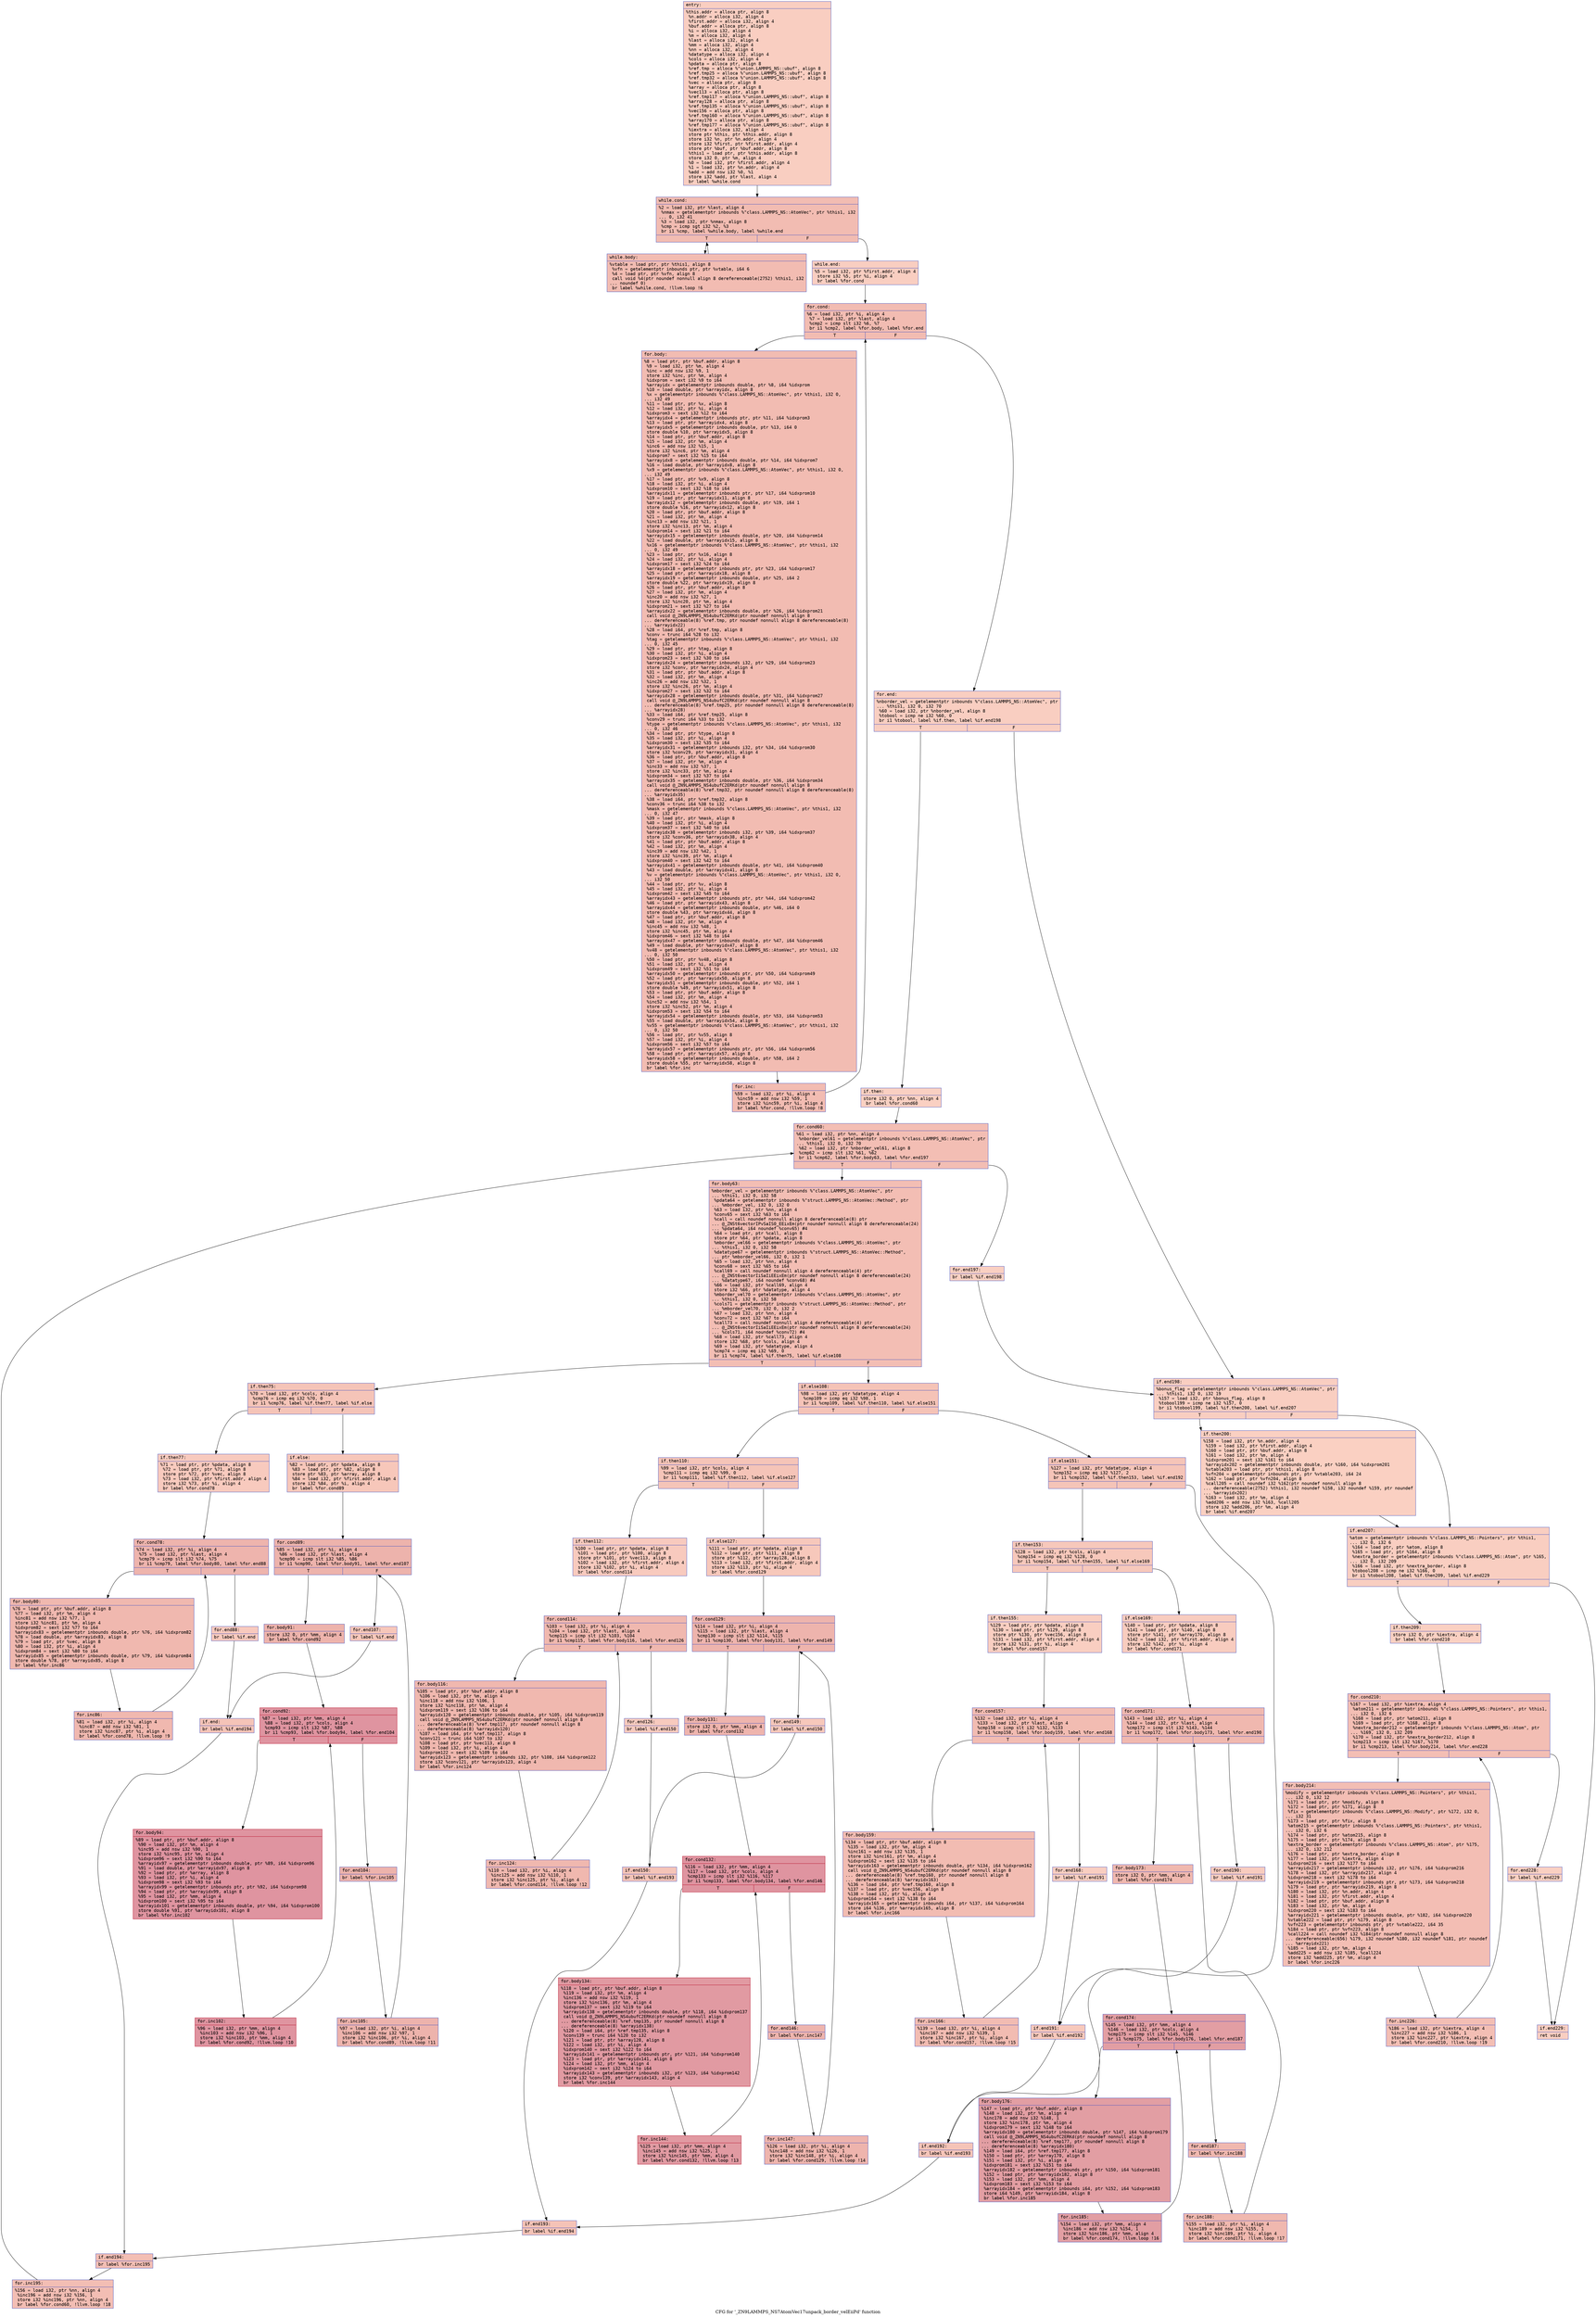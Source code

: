 digraph "CFG for '_ZN9LAMMPS_NS7AtomVec17unpack_border_velEiiPd' function" {
	label="CFG for '_ZN9LAMMPS_NS7AtomVec17unpack_border_velEiiPd' function";

	Node0x56285aa3e570 [shape=record,color="#3d50c3ff", style=filled, fillcolor="#f2907270" fontname="Courier",label="{entry:\l|  %this.addr = alloca ptr, align 8\l  %n.addr = alloca i32, align 4\l  %first.addr = alloca i32, align 4\l  %buf.addr = alloca ptr, align 8\l  %i = alloca i32, align 4\l  %m = alloca i32, align 4\l  %last = alloca i32, align 4\l  %mm = alloca i32, align 4\l  %nn = alloca i32, align 4\l  %datatype = alloca i32, align 4\l  %cols = alloca i32, align 4\l  %pdata = alloca ptr, align 8\l  %ref.tmp = alloca %\"union.LAMMPS_NS::ubuf\", align 8\l  %ref.tmp25 = alloca %\"union.LAMMPS_NS::ubuf\", align 8\l  %ref.tmp32 = alloca %\"union.LAMMPS_NS::ubuf\", align 8\l  %vec = alloca ptr, align 8\l  %array = alloca ptr, align 8\l  %vec113 = alloca ptr, align 8\l  %ref.tmp117 = alloca %\"union.LAMMPS_NS::ubuf\", align 8\l  %array128 = alloca ptr, align 8\l  %ref.tmp135 = alloca %\"union.LAMMPS_NS::ubuf\", align 8\l  %vec156 = alloca ptr, align 8\l  %ref.tmp160 = alloca %\"union.LAMMPS_NS::ubuf\", align 8\l  %array170 = alloca ptr, align 8\l  %ref.tmp177 = alloca %\"union.LAMMPS_NS::ubuf\", align 8\l  %iextra = alloca i32, align 4\l  store ptr %this, ptr %this.addr, align 8\l  store i32 %n, ptr %n.addr, align 4\l  store i32 %first, ptr %first.addr, align 4\l  store ptr %buf, ptr %buf.addr, align 8\l  %this1 = load ptr, ptr %this.addr, align 8\l  store i32 0, ptr %m, align 4\l  %0 = load i32, ptr %first.addr, align 4\l  %1 = load i32, ptr %n.addr, align 4\l  %add = add nsw i32 %0, %1\l  store i32 %add, ptr %last, align 4\l  br label %while.cond\l}"];
	Node0x56285aa3e570 -> Node0x56285aa49830[tooltip="entry -> while.cond\nProbability 100.00%" ];
	Node0x56285aa49830 [shape=record,color="#3d50c3ff", style=filled, fillcolor="#e1675170" fontname="Courier",label="{while.cond:\l|  %2 = load i32, ptr %last, align 4\l  %nmax = getelementptr inbounds %\"class.LAMMPS_NS::AtomVec\", ptr %this1, i32\l... 0, i32 41\l  %3 = load i32, ptr %nmax, align 8\l  %cmp = icmp sgt i32 %2, %3\l  br i1 %cmp, label %while.body, label %while.end\l|{<s0>T|<s1>F}}"];
	Node0x56285aa49830:s0 -> Node0x56285aa49bb0[tooltip="while.cond -> while.body\nProbability 96.88%" ];
	Node0x56285aa49830:s1 -> Node0x56285aa49c30[tooltip="while.cond -> while.end\nProbability 3.12%" ];
	Node0x56285aa49bb0 [shape=record,color="#3d50c3ff", style=filled, fillcolor="#e1675170" fontname="Courier",label="{while.body:\l|  %vtable = load ptr, ptr %this1, align 8\l  %vfn = getelementptr inbounds ptr, ptr %vtable, i64 6\l  %4 = load ptr, ptr %vfn, align 8\l  call void %4(ptr noundef nonnull align 8 dereferenceable(2752) %this1, i32\l... noundef 0)\l  br label %while.cond, !llvm.loop !6\l}"];
	Node0x56285aa49bb0 -> Node0x56285aa49830[tooltip="while.body -> while.cond\nProbability 100.00%" ];
	Node0x56285aa49c30 [shape=record,color="#3d50c3ff", style=filled, fillcolor="#f2907270" fontname="Courier",label="{while.end:\l|  %5 = load i32, ptr %first.addr, align 4\l  store i32 %5, ptr %i, align 4\l  br label %for.cond\l}"];
	Node0x56285aa49c30 -> Node0x56285aa4a2f0[tooltip="while.end -> for.cond\nProbability 100.00%" ];
	Node0x56285aa4a2f0 [shape=record,color="#3d50c3ff", style=filled, fillcolor="#e1675170" fontname="Courier",label="{for.cond:\l|  %6 = load i32, ptr %i, align 4\l  %7 = load i32, ptr %last, align 4\l  %cmp2 = icmp slt i32 %6, %7\l  br i1 %cmp2, label %for.body, label %for.end\l|{<s0>T|<s1>F}}"];
	Node0x56285aa4a2f0:s0 -> Node0x56285aa4a570[tooltip="for.cond -> for.body\nProbability 96.88%" ];
	Node0x56285aa4a2f0:s1 -> Node0x56285aa4a5f0[tooltip="for.cond -> for.end\nProbability 3.12%" ];
	Node0x56285aa4a570 [shape=record,color="#3d50c3ff", style=filled, fillcolor="#e1675170" fontname="Courier",label="{for.body:\l|  %8 = load ptr, ptr %buf.addr, align 8\l  %9 = load i32, ptr %m, align 4\l  %inc = add nsw i32 %9, 1\l  store i32 %inc, ptr %m, align 4\l  %idxprom = sext i32 %9 to i64\l  %arrayidx = getelementptr inbounds double, ptr %8, i64 %idxprom\l  %10 = load double, ptr %arrayidx, align 8\l  %x = getelementptr inbounds %\"class.LAMMPS_NS::AtomVec\", ptr %this1, i32 0,\l... i32 49\l  %11 = load ptr, ptr %x, align 8\l  %12 = load i32, ptr %i, align 4\l  %idxprom3 = sext i32 %12 to i64\l  %arrayidx4 = getelementptr inbounds ptr, ptr %11, i64 %idxprom3\l  %13 = load ptr, ptr %arrayidx4, align 8\l  %arrayidx5 = getelementptr inbounds double, ptr %13, i64 0\l  store double %10, ptr %arrayidx5, align 8\l  %14 = load ptr, ptr %buf.addr, align 8\l  %15 = load i32, ptr %m, align 4\l  %inc6 = add nsw i32 %15, 1\l  store i32 %inc6, ptr %m, align 4\l  %idxprom7 = sext i32 %15 to i64\l  %arrayidx8 = getelementptr inbounds double, ptr %14, i64 %idxprom7\l  %16 = load double, ptr %arrayidx8, align 8\l  %x9 = getelementptr inbounds %\"class.LAMMPS_NS::AtomVec\", ptr %this1, i32 0,\l... i32 49\l  %17 = load ptr, ptr %x9, align 8\l  %18 = load i32, ptr %i, align 4\l  %idxprom10 = sext i32 %18 to i64\l  %arrayidx11 = getelementptr inbounds ptr, ptr %17, i64 %idxprom10\l  %19 = load ptr, ptr %arrayidx11, align 8\l  %arrayidx12 = getelementptr inbounds double, ptr %19, i64 1\l  store double %16, ptr %arrayidx12, align 8\l  %20 = load ptr, ptr %buf.addr, align 8\l  %21 = load i32, ptr %m, align 4\l  %inc13 = add nsw i32 %21, 1\l  store i32 %inc13, ptr %m, align 4\l  %idxprom14 = sext i32 %21 to i64\l  %arrayidx15 = getelementptr inbounds double, ptr %20, i64 %idxprom14\l  %22 = load double, ptr %arrayidx15, align 8\l  %x16 = getelementptr inbounds %\"class.LAMMPS_NS::AtomVec\", ptr %this1, i32\l... 0, i32 49\l  %23 = load ptr, ptr %x16, align 8\l  %24 = load i32, ptr %i, align 4\l  %idxprom17 = sext i32 %24 to i64\l  %arrayidx18 = getelementptr inbounds ptr, ptr %23, i64 %idxprom17\l  %25 = load ptr, ptr %arrayidx18, align 8\l  %arrayidx19 = getelementptr inbounds double, ptr %25, i64 2\l  store double %22, ptr %arrayidx19, align 8\l  %26 = load ptr, ptr %buf.addr, align 8\l  %27 = load i32, ptr %m, align 4\l  %inc20 = add nsw i32 %27, 1\l  store i32 %inc20, ptr %m, align 4\l  %idxprom21 = sext i32 %27 to i64\l  %arrayidx22 = getelementptr inbounds double, ptr %26, i64 %idxprom21\l  call void @_ZN9LAMMPS_NS4ubufC2ERKd(ptr noundef nonnull align 8\l... dereferenceable(8) %ref.tmp, ptr noundef nonnull align 8 dereferenceable(8)\l... %arrayidx22)\l  %28 = load i64, ptr %ref.tmp, align 8\l  %conv = trunc i64 %28 to i32\l  %tag = getelementptr inbounds %\"class.LAMMPS_NS::AtomVec\", ptr %this1, i32\l... 0, i32 45\l  %29 = load ptr, ptr %tag, align 8\l  %30 = load i32, ptr %i, align 4\l  %idxprom23 = sext i32 %30 to i64\l  %arrayidx24 = getelementptr inbounds i32, ptr %29, i64 %idxprom23\l  store i32 %conv, ptr %arrayidx24, align 4\l  %31 = load ptr, ptr %buf.addr, align 8\l  %32 = load i32, ptr %m, align 4\l  %inc26 = add nsw i32 %32, 1\l  store i32 %inc26, ptr %m, align 4\l  %idxprom27 = sext i32 %32 to i64\l  %arrayidx28 = getelementptr inbounds double, ptr %31, i64 %idxprom27\l  call void @_ZN9LAMMPS_NS4ubufC2ERKd(ptr noundef nonnull align 8\l... dereferenceable(8) %ref.tmp25, ptr noundef nonnull align 8 dereferenceable(8)\l... %arrayidx28)\l  %33 = load i64, ptr %ref.tmp25, align 8\l  %conv29 = trunc i64 %33 to i32\l  %type = getelementptr inbounds %\"class.LAMMPS_NS::AtomVec\", ptr %this1, i32\l... 0, i32 46\l  %34 = load ptr, ptr %type, align 8\l  %35 = load i32, ptr %i, align 4\l  %idxprom30 = sext i32 %35 to i64\l  %arrayidx31 = getelementptr inbounds i32, ptr %34, i64 %idxprom30\l  store i32 %conv29, ptr %arrayidx31, align 4\l  %36 = load ptr, ptr %buf.addr, align 8\l  %37 = load i32, ptr %m, align 4\l  %inc33 = add nsw i32 %37, 1\l  store i32 %inc33, ptr %m, align 4\l  %idxprom34 = sext i32 %37 to i64\l  %arrayidx35 = getelementptr inbounds double, ptr %36, i64 %idxprom34\l  call void @_ZN9LAMMPS_NS4ubufC2ERKd(ptr noundef nonnull align 8\l... dereferenceable(8) %ref.tmp32, ptr noundef nonnull align 8 dereferenceable(8)\l... %arrayidx35)\l  %38 = load i64, ptr %ref.tmp32, align 8\l  %conv36 = trunc i64 %38 to i32\l  %mask = getelementptr inbounds %\"class.LAMMPS_NS::AtomVec\", ptr %this1, i32\l... 0, i32 47\l  %39 = load ptr, ptr %mask, align 8\l  %40 = load i32, ptr %i, align 4\l  %idxprom37 = sext i32 %40 to i64\l  %arrayidx38 = getelementptr inbounds i32, ptr %39, i64 %idxprom37\l  store i32 %conv36, ptr %arrayidx38, align 4\l  %41 = load ptr, ptr %buf.addr, align 8\l  %42 = load i32, ptr %m, align 4\l  %inc39 = add nsw i32 %42, 1\l  store i32 %inc39, ptr %m, align 4\l  %idxprom40 = sext i32 %42 to i64\l  %arrayidx41 = getelementptr inbounds double, ptr %41, i64 %idxprom40\l  %43 = load double, ptr %arrayidx41, align 8\l  %v = getelementptr inbounds %\"class.LAMMPS_NS::AtomVec\", ptr %this1, i32 0,\l... i32 50\l  %44 = load ptr, ptr %v, align 8\l  %45 = load i32, ptr %i, align 4\l  %idxprom42 = sext i32 %45 to i64\l  %arrayidx43 = getelementptr inbounds ptr, ptr %44, i64 %idxprom42\l  %46 = load ptr, ptr %arrayidx43, align 8\l  %arrayidx44 = getelementptr inbounds double, ptr %46, i64 0\l  store double %43, ptr %arrayidx44, align 8\l  %47 = load ptr, ptr %buf.addr, align 8\l  %48 = load i32, ptr %m, align 4\l  %inc45 = add nsw i32 %48, 1\l  store i32 %inc45, ptr %m, align 4\l  %idxprom46 = sext i32 %48 to i64\l  %arrayidx47 = getelementptr inbounds double, ptr %47, i64 %idxprom46\l  %49 = load double, ptr %arrayidx47, align 8\l  %v48 = getelementptr inbounds %\"class.LAMMPS_NS::AtomVec\", ptr %this1, i32\l... 0, i32 50\l  %50 = load ptr, ptr %v48, align 8\l  %51 = load i32, ptr %i, align 4\l  %idxprom49 = sext i32 %51 to i64\l  %arrayidx50 = getelementptr inbounds ptr, ptr %50, i64 %idxprom49\l  %52 = load ptr, ptr %arrayidx50, align 8\l  %arrayidx51 = getelementptr inbounds double, ptr %52, i64 1\l  store double %49, ptr %arrayidx51, align 8\l  %53 = load ptr, ptr %buf.addr, align 8\l  %54 = load i32, ptr %m, align 4\l  %inc52 = add nsw i32 %54, 1\l  store i32 %inc52, ptr %m, align 4\l  %idxprom53 = sext i32 %54 to i64\l  %arrayidx54 = getelementptr inbounds double, ptr %53, i64 %idxprom53\l  %55 = load double, ptr %arrayidx54, align 8\l  %v55 = getelementptr inbounds %\"class.LAMMPS_NS::AtomVec\", ptr %this1, i32\l... 0, i32 50\l  %56 = load ptr, ptr %v55, align 8\l  %57 = load i32, ptr %i, align 4\l  %idxprom56 = sext i32 %57 to i64\l  %arrayidx57 = getelementptr inbounds ptr, ptr %56, i64 %idxprom56\l  %58 = load ptr, ptr %arrayidx57, align 8\l  %arrayidx58 = getelementptr inbounds double, ptr %58, i64 2\l  store double %55, ptr %arrayidx58, align 8\l  br label %for.inc\l}"];
	Node0x56285aa4a570 -> Node0x56285aa50d80[tooltip="for.body -> for.inc\nProbability 100.00%" ];
	Node0x56285aa50d80 [shape=record,color="#3d50c3ff", style=filled, fillcolor="#e1675170" fontname="Courier",label="{for.inc:\l|  %59 = load i32, ptr %i, align 4\l  %inc59 = add nsw i32 %59, 1\l  store i32 %inc59, ptr %i, align 4\l  br label %for.cond, !llvm.loop !8\l}"];
	Node0x56285aa50d80 -> Node0x56285aa4a2f0[tooltip="for.inc -> for.cond\nProbability 100.00%" ];
	Node0x56285aa4a5f0 [shape=record,color="#3d50c3ff", style=filled, fillcolor="#f2907270" fontname="Courier",label="{for.end:\l|  %nborder_vel = getelementptr inbounds %\"class.LAMMPS_NS::AtomVec\", ptr\l... %this1, i32 0, i32 70\l  %60 = load i32, ptr %nborder_vel, align 8\l  %tobool = icmp ne i32 %60, 0\l  br i1 %tobool, label %if.then, label %if.end198\l|{<s0>T|<s1>F}}"];
	Node0x56285aa4a5f0:s0 -> Node0x56285aa51410[tooltip="for.end -> if.then\nProbability 62.50%" ];
	Node0x56285aa4a5f0:s1 -> Node0x56285aa51480[tooltip="for.end -> if.end198\nProbability 37.50%" ];
	Node0x56285aa51410 [shape=record,color="#3d50c3ff", style=filled, fillcolor="#f3947570" fontname="Courier",label="{if.then:\l|  store i32 0, ptr %nn, align 4\l  br label %for.cond60\l}"];
	Node0x56285aa51410 -> Node0x56285aa51650[tooltip="if.then -> for.cond60\nProbability 100.00%" ];
	Node0x56285aa51650 [shape=record,color="#3d50c3ff", style=filled, fillcolor="#e36c5570" fontname="Courier",label="{for.cond60:\l|  %61 = load i32, ptr %nn, align 4\l  %nborder_vel61 = getelementptr inbounds %\"class.LAMMPS_NS::AtomVec\", ptr\l... %this1, i32 0, i32 70\l  %62 = load i32, ptr %nborder_vel61, align 8\l  %cmp62 = icmp slt i32 %61, %62\l  br i1 %cmp62, label %for.body63, label %for.end197\l|{<s0>T|<s1>F}}"];
	Node0x56285aa51650:s0 -> Node0x56285aa519e0[tooltip="for.cond60 -> for.body63\nProbability 96.88%" ];
	Node0x56285aa51650:s1 -> Node0x56285aa51a60[tooltip="for.cond60 -> for.end197\nProbability 3.12%" ];
	Node0x56285aa519e0 [shape=record,color="#3d50c3ff", style=filled, fillcolor="#e36c5570" fontname="Courier",label="{for.body63:\l|  %mborder_vel = getelementptr inbounds %\"class.LAMMPS_NS::AtomVec\", ptr\l... %this1, i32 0, i32 58\l  %pdata64 = getelementptr inbounds %\"struct.LAMMPS_NS::AtomVec::Method\", ptr\l... %mborder_vel, i32 0, i32 0\l  %63 = load i32, ptr %nn, align 4\l  %conv65 = sext i32 %63 to i64\l  %call = call noundef nonnull align 8 dereferenceable(8) ptr\l... @_ZNSt6vectorIPvSaIS0_EEixEm(ptr noundef nonnull align 8 dereferenceable(24)\l... %pdata64, i64 noundef %conv65) #4\l  %64 = load ptr, ptr %call, align 8\l  store ptr %64, ptr %pdata, align 8\l  %mborder_vel66 = getelementptr inbounds %\"class.LAMMPS_NS::AtomVec\", ptr\l... %this1, i32 0, i32 58\l  %datatype67 = getelementptr inbounds %\"struct.LAMMPS_NS::AtomVec::Method\",\l... ptr %mborder_vel66, i32 0, i32 1\l  %65 = load i32, ptr %nn, align 4\l  %conv68 = sext i32 %65 to i64\l  %call69 = call noundef nonnull align 4 dereferenceable(4) ptr\l... @_ZNSt6vectorIiSaIiEEixEm(ptr noundef nonnull align 8 dereferenceable(24)\l... %datatype67, i64 noundef %conv68) #4\l  %66 = load i32, ptr %call69, align 4\l  store i32 %66, ptr %datatype, align 4\l  %mborder_vel70 = getelementptr inbounds %\"class.LAMMPS_NS::AtomVec\", ptr\l... %this1, i32 0, i32 58\l  %cols71 = getelementptr inbounds %\"struct.LAMMPS_NS::AtomVec::Method\", ptr\l... %mborder_vel70, i32 0, i32 2\l  %67 = load i32, ptr %nn, align 4\l  %conv72 = sext i32 %67 to i64\l  %call73 = call noundef nonnull align 4 dereferenceable(4) ptr\l... @_ZNSt6vectorIiSaIiEEixEm(ptr noundef nonnull align 8 dereferenceable(24)\l... %cols71, i64 noundef %conv72) #4\l  %68 = load i32, ptr %call73, align 4\l  store i32 %68, ptr %cols, align 4\l  %69 = load i32, ptr %datatype, align 4\l  %cmp74 = icmp eq i32 %69, 0\l  br i1 %cmp74, label %if.then75, label %if.else108\l|{<s0>T|<s1>F}}"];
	Node0x56285aa519e0:s0 -> Node0x56285aa52d20[tooltip="for.body63 -> if.then75\nProbability 37.50%" ];
	Node0x56285aa519e0:s1 -> Node0x56285aa52d70[tooltip="for.body63 -> if.else108\nProbability 62.50%" ];
	Node0x56285aa52d20 [shape=record,color="#3d50c3ff", style=filled, fillcolor="#e97a5f70" fontname="Courier",label="{if.then75:\l|  %70 = load i32, ptr %cols, align 4\l  %cmp76 = icmp eq i32 %70, 0\l  br i1 %cmp76, label %if.then77, label %if.else\l|{<s0>T|<s1>F}}"];
	Node0x56285aa52d20:s0 -> Node0x56285aa52fa0[tooltip="if.then75 -> if.then77\nProbability 37.50%" ];
	Node0x56285aa52d20:s1 -> Node0x56285aa53020[tooltip="if.then75 -> if.else\nProbability 62.50%" ];
	Node0x56285aa52fa0 [shape=record,color="#3d50c3ff", style=filled, fillcolor="#ef886b70" fontname="Courier",label="{if.then77:\l|  %71 = load ptr, ptr %pdata, align 8\l  %72 = load ptr, ptr %71, align 8\l  store ptr %72, ptr %vec, align 8\l  %73 = load i32, ptr %first.addr, align 4\l  store i32 %73, ptr %i, align 4\l  br label %for.cond78\l}"];
	Node0x56285aa52fa0 -> Node0x56285aa53400[tooltip="if.then77 -> for.cond78\nProbability 100.00%" ];
	Node0x56285aa53400 [shape=record,color="#3d50c3ff", style=filled, fillcolor="#d8564670" fontname="Courier",label="{for.cond78:\l|  %74 = load i32, ptr %i, align 4\l  %75 = load i32, ptr %last, align 4\l  %cmp79 = icmp slt i32 %74, %75\l  br i1 %cmp79, label %for.body80, label %for.end88\l|{<s0>T|<s1>F}}"];
	Node0x56285aa53400:s0 -> Node0x56285aa536a0[tooltip="for.cond78 -> for.body80\nProbability 96.88%" ];
	Node0x56285aa53400:s1 -> Node0x56285aa53720[tooltip="for.cond78 -> for.end88\nProbability 3.12%" ];
	Node0x56285aa536a0 [shape=record,color="#3d50c3ff", style=filled, fillcolor="#dc5d4a70" fontname="Courier",label="{for.body80:\l|  %76 = load ptr, ptr %buf.addr, align 8\l  %77 = load i32, ptr %m, align 4\l  %inc81 = add nsw i32 %77, 1\l  store i32 %inc81, ptr %m, align 4\l  %idxprom82 = sext i32 %77 to i64\l  %arrayidx83 = getelementptr inbounds double, ptr %76, i64 %idxprom82\l  %78 = load double, ptr %arrayidx83, align 8\l  %79 = load ptr, ptr %vec, align 8\l  %80 = load i32, ptr %i, align 4\l  %idxprom84 = sext i32 %80 to i64\l  %arrayidx85 = getelementptr inbounds double, ptr %79, i64 %idxprom84\l  store double %78, ptr %arrayidx85, align 8\l  br label %for.inc86\l}"];
	Node0x56285aa536a0 -> Node0x56285aa53fa0[tooltip="for.body80 -> for.inc86\nProbability 100.00%" ];
	Node0x56285aa53fa0 [shape=record,color="#3d50c3ff", style=filled, fillcolor="#dc5d4a70" fontname="Courier",label="{for.inc86:\l|  %81 = load i32, ptr %i, align 4\l  %inc87 = add nsw i32 %81, 1\l  store i32 %inc87, ptr %i, align 4\l  br label %for.cond78, !llvm.loop !9\l}"];
	Node0x56285aa53fa0 -> Node0x56285aa53400[tooltip="for.inc86 -> for.cond78\nProbability 100.00%" ];
	Node0x56285aa53720 [shape=record,color="#3d50c3ff", style=filled, fillcolor="#ef886b70" fontname="Courier",label="{for.end88:\l|  br label %if.end\l}"];
	Node0x56285aa53720 -> Node0x56285aa54420[tooltip="for.end88 -> if.end\nProbability 100.00%" ];
	Node0x56285aa53020 [shape=record,color="#3d50c3ff", style=filled, fillcolor="#ec7f6370" fontname="Courier",label="{if.else:\l|  %82 = load ptr, ptr %pdata, align 8\l  %83 = load ptr, ptr %82, align 8\l  store ptr %83, ptr %array, align 8\l  %84 = load i32, ptr %first.addr, align 4\l  store i32 %84, ptr %i, align 4\l  br label %for.cond89\l}"];
	Node0x56285aa53020 -> Node0x56285aa547c0[tooltip="if.else -> for.cond89\nProbability 100.00%" ];
	Node0x56285aa547c0 [shape=record,color="#3d50c3ff", style=filled, fillcolor="#d6524470" fontname="Courier",label="{for.cond89:\l|  %85 = load i32, ptr %i, align 4\l  %86 = load i32, ptr %last, align 4\l  %cmp90 = icmp slt i32 %85, %86\l  br i1 %cmp90, label %for.body91, label %for.end107\l|{<s0>T|<s1>F}}"];
	Node0x56285aa547c0:s0 -> Node0x56285aa54a60[tooltip="for.cond89 -> for.body91\nProbability 96.88%" ];
	Node0x56285aa547c0:s1 -> Node0x56285aa54ae0[tooltip="for.cond89 -> for.end107\nProbability 3.12%" ];
	Node0x56285aa54a60 [shape=record,color="#3d50c3ff", style=filled, fillcolor="#d6524470" fontname="Courier",label="{for.body91:\l|  store i32 0, ptr %mm, align 4\l  br label %for.cond92\l}"];
	Node0x56285aa54a60 -> Node0x56285aa54cb0[tooltip="for.body91 -> for.cond92\nProbability 100.00%" ];
	Node0x56285aa54cb0 [shape=record,color="#b70d28ff", style=filled, fillcolor="#b70d2870" fontname="Courier",label="{for.cond92:\l|  %87 = load i32, ptr %mm, align 4\l  %88 = load i32, ptr %cols, align 4\l  %cmp93 = icmp slt i32 %87, %88\l  br i1 %cmp93, label %for.body94, label %for.end104\l|{<s0>T|<s1>F}}"];
	Node0x56285aa54cb0:s0 -> Node0x56285aa54f50[tooltip="for.cond92 -> for.body94\nProbability 96.88%" ];
	Node0x56285aa54cb0:s1 -> Node0x56285aa54fd0[tooltip="for.cond92 -> for.end104\nProbability 3.12%" ];
	Node0x56285aa54f50 [shape=record,color="#b70d28ff", style=filled, fillcolor="#b70d2870" fontname="Courier",label="{for.body94:\l|  %89 = load ptr, ptr %buf.addr, align 8\l  %90 = load i32, ptr %m, align 4\l  %inc95 = add nsw i32 %90, 1\l  store i32 %inc95, ptr %m, align 4\l  %idxprom96 = sext i32 %90 to i64\l  %arrayidx97 = getelementptr inbounds double, ptr %89, i64 %idxprom96\l  %91 = load double, ptr %arrayidx97, align 8\l  %92 = load ptr, ptr %array, align 8\l  %93 = load i32, ptr %i, align 4\l  %idxprom98 = sext i32 %93 to i64\l  %arrayidx99 = getelementptr inbounds ptr, ptr %92, i64 %idxprom98\l  %94 = load ptr, ptr %arrayidx99, align 8\l  %95 = load i32, ptr %mm, align 4\l  %idxprom100 = sext i32 %95 to i64\l  %arrayidx101 = getelementptr inbounds double, ptr %94, i64 %idxprom100\l  store double %91, ptr %arrayidx101, align 8\l  br label %for.inc102\l}"];
	Node0x56285aa54f50 -> Node0x56285aa4eef0[tooltip="for.body94 -> for.inc102\nProbability 100.00%" ];
	Node0x56285aa4eef0 [shape=record,color="#b70d28ff", style=filled, fillcolor="#b70d2870" fontname="Courier",label="{for.inc102:\l|  %96 = load i32, ptr %mm, align 4\l  %inc103 = add nsw i32 %96, 1\l  store i32 %inc103, ptr %mm, align 4\l  br label %for.cond92, !llvm.loop !10\l}"];
	Node0x56285aa4eef0 -> Node0x56285aa54cb0[tooltip="for.inc102 -> for.cond92\nProbability 100.00%" ];
	Node0x56285aa54fd0 [shape=record,color="#3d50c3ff", style=filled, fillcolor="#d6524470" fontname="Courier",label="{for.end104:\l|  br label %for.inc105\l}"];
	Node0x56285aa54fd0 -> Node0x56285aa4f370[tooltip="for.end104 -> for.inc105\nProbability 100.00%" ];
	Node0x56285aa4f370 [shape=record,color="#3d50c3ff", style=filled, fillcolor="#d6524470" fontname="Courier",label="{for.inc105:\l|  %97 = load i32, ptr %i, align 4\l  %inc106 = add nsw i32 %97, 1\l  store i32 %inc106, ptr %i, align 4\l  br label %for.cond89, !llvm.loop !11\l}"];
	Node0x56285aa4f370 -> Node0x56285aa547c0[tooltip="for.inc105 -> for.cond89\nProbability 100.00%" ];
	Node0x56285aa54ae0 [shape=record,color="#3d50c3ff", style=filled, fillcolor="#ec7f6370" fontname="Courier",label="{for.end107:\l|  br label %if.end\l}"];
	Node0x56285aa54ae0 -> Node0x56285aa54420[tooltip="for.end107 -> if.end\nProbability 100.00%" ];
	Node0x56285aa54420 [shape=record,color="#3d50c3ff", style=filled, fillcolor="#e97a5f70" fontname="Courier",label="{if.end:\l|  br label %if.end194\l}"];
	Node0x56285aa54420 -> Node0x56285aa56c40[tooltip="if.end -> if.end194\nProbability 100.00%" ];
	Node0x56285aa52d70 [shape=record,color="#3d50c3ff", style=filled, fillcolor="#e8765c70" fontname="Courier",label="{if.else108:\l|  %98 = load i32, ptr %datatype, align 4\l  %cmp109 = icmp eq i32 %98, 1\l  br i1 %cmp109, label %if.then110, label %if.else151\l|{<s0>T|<s1>F}}"];
	Node0x56285aa52d70:s0 -> Node0x56285aa56e60[tooltip="if.else108 -> if.then110\nProbability 50.00%" ];
	Node0x56285aa52d70:s1 -> Node0x56285aa56ee0[tooltip="if.else108 -> if.else151\nProbability 50.00%" ];
	Node0x56285aa56e60 [shape=record,color="#3d50c3ff", style=filled, fillcolor="#e97a5f70" fontname="Courier",label="{if.then110:\l|  %99 = load i32, ptr %cols, align 4\l  %cmp111 = icmp eq i32 %99, 0\l  br i1 %cmp111, label %if.then112, label %if.else127\l|{<s0>T|<s1>F}}"];
	Node0x56285aa56e60:s0 -> Node0x56285aa57140[tooltip="if.then110 -> if.then112\nProbability 37.50%" ];
	Node0x56285aa56e60:s1 -> Node0x56285aa571c0[tooltip="if.then110 -> if.else127\nProbability 62.50%" ];
	Node0x56285aa57140 [shape=record,color="#3d50c3ff", style=filled, fillcolor="#ef886b70" fontname="Courier",label="{if.then112:\l|  %100 = load ptr, ptr %pdata, align 8\l  %101 = load ptr, ptr %100, align 8\l  store ptr %101, ptr %vec113, align 8\l  %102 = load i32, ptr %first.addr, align 4\l  store i32 %102, ptr %i, align 4\l  br label %for.cond114\l}"];
	Node0x56285aa57140 -> Node0x56285aa575b0[tooltip="if.then112 -> for.cond114\nProbability 100.00%" ];
	Node0x56285aa575b0 [shape=record,color="#3d50c3ff", style=filled, fillcolor="#dc5d4a70" fontname="Courier",label="{for.cond114:\l|  %103 = load i32, ptr %i, align 4\l  %104 = load i32, ptr %last, align 4\l  %cmp115 = icmp slt i32 %103, %104\l  br i1 %cmp115, label %for.body116, label %for.end126\l|{<s0>T|<s1>F}}"];
	Node0x56285aa575b0:s0 -> Node0x56285aa57850[tooltip="for.cond114 -> for.body116\nProbability 96.88%" ];
	Node0x56285aa575b0:s1 -> Node0x56285aa578d0[tooltip="for.cond114 -> for.end126\nProbability 3.12%" ];
	Node0x56285aa57850 [shape=record,color="#3d50c3ff", style=filled, fillcolor="#dc5d4a70" fontname="Courier",label="{for.body116:\l|  %105 = load ptr, ptr %buf.addr, align 8\l  %106 = load i32, ptr %m, align 4\l  %inc118 = add nsw i32 %106, 1\l  store i32 %inc118, ptr %m, align 4\l  %idxprom119 = sext i32 %106 to i64\l  %arrayidx120 = getelementptr inbounds double, ptr %105, i64 %idxprom119\l  call void @_ZN9LAMMPS_NS4ubufC2ERKd(ptr noundef nonnull align 8\l... dereferenceable(8) %ref.tmp117, ptr noundef nonnull align 8\l... dereferenceable(8) %arrayidx120)\l  %107 = load i64, ptr %ref.tmp117, align 8\l  %conv121 = trunc i64 %107 to i32\l  %108 = load ptr, ptr %vec113, align 8\l  %109 = load i32, ptr %i, align 4\l  %idxprom122 = sext i32 %109 to i64\l  %arrayidx123 = getelementptr inbounds i32, ptr %108, i64 %idxprom122\l  store i32 %conv121, ptr %arrayidx123, align 4\l  br label %for.inc124\l}"];
	Node0x56285aa57850 -> Node0x56285aa58310[tooltip="for.body116 -> for.inc124\nProbability 100.00%" ];
	Node0x56285aa58310 [shape=record,color="#3d50c3ff", style=filled, fillcolor="#dc5d4a70" fontname="Courier",label="{for.inc124:\l|  %110 = load i32, ptr %i, align 4\l  %inc125 = add nsw i32 %110, 1\l  store i32 %inc125, ptr %i, align 4\l  br label %for.cond114, !llvm.loop !12\l}"];
	Node0x56285aa58310 -> Node0x56285aa575b0[tooltip="for.inc124 -> for.cond114\nProbability 100.00%" ];
	Node0x56285aa578d0 [shape=record,color="#3d50c3ff", style=filled, fillcolor="#ef886b70" fontname="Courier",label="{for.end126:\l|  br label %if.end150\l}"];
	Node0x56285aa578d0 -> Node0x56285aa58770[tooltip="for.end126 -> if.end150\nProbability 100.00%" ];
	Node0x56285aa571c0 [shape=record,color="#3d50c3ff", style=filled, fillcolor="#ed836670" fontname="Courier",label="{if.else127:\l|  %111 = load ptr, ptr %pdata, align 8\l  %112 = load ptr, ptr %111, align 8\l  store ptr %112, ptr %array128, align 8\l  %113 = load i32, ptr %first.addr, align 4\l  store i32 %113, ptr %i, align 4\l  br label %for.cond129\l}"];
	Node0x56285aa571c0 -> Node0x56285aa58b20[tooltip="if.else127 -> for.cond129\nProbability 100.00%" ];
	Node0x56285aa58b20 [shape=record,color="#3d50c3ff", style=filled, fillcolor="#d8564670" fontname="Courier",label="{for.cond129:\l|  %114 = load i32, ptr %i, align 4\l  %115 = load i32, ptr %last, align 4\l  %cmp130 = icmp slt i32 %114, %115\l  br i1 %cmp130, label %for.body131, label %for.end149\l|{<s0>T|<s1>F}}"];
	Node0x56285aa58b20:s0 -> Node0x56285aa58dc0[tooltip="for.cond129 -> for.body131\nProbability 96.88%" ];
	Node0x56285aa58b20:s1 -> Node0x56285aa58e40[tooltip="for.cond129 -> for.end149\nProbability 3.12%" ];
	Node0x56285aa58dc0 [shape=record,color="#3d50c3ff", style=filled, fillcolor="#d8564670" fontname="Courier",label="{for.body131:\l|  store i32 0, ptr %mm, align 4\l  br label %for.cond132\l}"];
	Node0x56285aa58dc0 -> Node0x56285aa59010[tooltip="for.body131 -> for.cond132\nProbability 100.00%" ];
	Node0x56285aa59010 [shape=record,color="#b70d28ff", style=filled, fillcolor="#b70d2870" fontname="Courier",label="{for.cond132:\l|  %116 = load i32, ptr %mm, align 4\l  %117 = load i32, ptr %cols, align 4\l  %cmp133 = icmp slt i32 %116, %117\l  br i1 %cmp133, label %for.body134, label %for.end146\l|{<s0>T|<s1>F}}"];
	Node0x56285aa59010:s0 -> Node0x56285aa4f990[tooltip="for.cond132 -> for.body134\nProbability 96.88%" ];
	Node0x56285aa59010:s1 -> Node0x56285aa4fa10[tooltip="for.cond132 -> for.end146\nProbability 3.12%" ];
	Node0x56285aa4f990 [shape=record,color="#b70d28ff", style=filled, fillcolor="#bb1b2c70" fontname="Courier",label="{for.body134:\l|  %118 = load ptr, ptr %buf.addr, align 8\l  %119 = load i32, ptr %m, align 4\l  %inc136 = add nsw i32 %119, 1\l  store i32 %inc136, ptr %m, align 4\l  %idxprom137 = sext i32 %119 to i64\l  %arrayidx138 = getelementptr inbounds double, ptr %118, i64 %idxprom137\l  call void @_ZN9LAMMPS_NS4ubufC2ERKd(ptr noundef nonnull align 8\l... dereferenceable(8) %ref.tmp135, ptr noundef nonnull align 8\l... dereferenceable(8) %arrayidx138)\l  %120 = load i64, ptr %ref.tmp135, align 8\l  %conv139 = trunc i64 %120 to i32\l  %121 = load ptr, ptr %array128, align 8\l  %122 = load i32, ptr %i, align 4\l  %idxprom140 = sext i32 %122 to i64\l  %arrayidx141 = getelementptr inbounds ptr, ptr %121, i64 %idxprom140\l  %123 = load ptr, ptr %arrayidx141, align 8\l  %124 = load i32, ptr %mm, align 4\l  %idxprom142 = sext i32 %124 to i64\l  %arrayidx143 = getelementptr inbounds i32, ptr %123, i64 %idxprom142\l  store i32 %conv139, ptr %arrayidx143, align 4\l  br label %for.inc144\l}"];
	Node0x56285aa4f990 -> Node0x56285aa5ac40[tooltip="for.body134 -> for.inc144\nProbability 100.00%" ];
	Node0x56285aa5ac40 [shape=record,color="#b70d28ff", style=filled, fillcolor="#bb1b2c70" fontname="Courier",label="{for.inc144:\l|  %125 = load i32, ptr %mm, align 4\l  %inc145 = add nsw i32 %125, 1\l  store i32 %inc145, ptr %mm, align 4\l  br label %for.cond132, !llvm.loop !13\l}"];
	Node0x56285aa5ac40 -> Node0x56285aa59010[tooltip="for.inc144 -> for.cond132\nProbability 100.00%" ];
	Node0x56285aa4fa10 [shape=record,color="#3d50c3ff", style=filled, fillcolor="#d8564670" fontname="Courier",label="{for.end146:\l|  br label %for.inc147\l}"];
	Node0x56285aa4fa10 -> Node0x56285aa5b0a0[tooltip="for.end146 -> for.inc147\nProbability 100.00%" ];
	Node0x56285aa5b0a0 [shape=record,color="#3d50c3ff", style=filled, fillcolor="#d8564670" fontname="Courier",label="{for.inc147:\l|  %126 = load i32, ptr %i, align 4\l  %inc148 = add nsw i32 %126, 1\l  store i32 %inc148, ptr %i, align 4\l  br label %for.cond129, !llvm.loop !14\l}"];
	Node0x56285aa5b0a0 -> Node0x56285aa58b20[tooltip="for.inc147 -> for.cond129\nProbability 100.00%" ];
	Node0x56285aa58e40 [shape=record,color="#3d50c3ff", style=filled, fillcolor="#ed836670" fontname="Courier",label="{for.end149:\l|  br label %if.end150\l}"];
	Node0x56285aa58e40 -> Node0x56285aa58770[tooltip="for.end149 -> if.end150\nProbability 100.00%" ];
	Node0x56285aa58770 [shape=record,color="#3d50c3ff", style=filled, fillcolor="#e97a5f70" fontname="Courier",label="{if.end150:\l|  br label %if.end193\l}"];
	Node0x56285aa58770 -> Node0x56285aa5b590[tooltip="if.end150 -> if.end193\nProbability 100.00%" ];
	Node0x56285aa56ee0 [shape=record,color="#3d50c3ff", style=filled, fillcolor="#e97a5f70" fontname="Courier",label="{if.else151:\l|  %127 = load i32, ptr %datatype, align 4\l  %cmp152 = icmp eq i32 %127, 2\l  br i1 %cmp152, label %if.then153, label %if.end192\l|{<s0>T|<s1>F}}"];
	Node0x56285aa56ee0:s0 -> Node0x56285aa5b7b0[tooltip="if.else151 -> if.then153\nProbability 50.00%" ];
	Node0x56285aa56ee0:s1 -> Node0x56285aa5b830[tooltip="if.else151 -> if.end192\nProbability 50.00%" ];
	Node0x56285aa5b7b0 [shape=record,color="#3d50c3ff", style=filled, fillcolor="#ed836670" fontname="Courier",label="{if.then153:\l|  %128 = load i32, ptr %cols, align 4\l  %cmp154 = icmp eq i32 %128, 0\l  br i1 %cmp154, label %if.then155, label %if.else169\l|{<s0>T|<s1>F}}"];
	Node0x56285aa5b7b0:s0 -> Node0x56285aa5ba90[tooltip="if.then153 -> if.then155\nProbability 37.50%" ];
	Node0x56285aa5b7b0:s1 -> Node0x56285aa5bb10[tooltip="if.then153 -> if.else169\nProbability 62.50%" ];
	Node0x56285aa5ba90 [shape=record,color="#3d50c3ff", style=filled, fillcolor="#f2907270" fontname="Courier",label="{if.then155:\l|  %129 = load ptr, ptr %pdata, align 8\l  %130 = load ptr, ptr %129, align 8\l  store ptr %130, ptr %vec156, align 8\l  %131 = load i32, ptr %first.addr, align 4\l  store i32 %131, ptr %i, align 4\l  br label %for.cond157\l}"];
	Node0x56285aa5ba90 -> Node0x56285aa5bf00[tooltip="if.then155 -> for.cond157\nProbability 100.00%" ];
	Node0x56285aa5bf00 [shape=record,color="#3d50c3ff", style=filled, fillcolor="#e1675170" fontname="Courier",label="{for.cond157:\l|  %132 = load i32, ptr %i, align 4\l  %133 = load i32, ptr %last, align 4\l  %cmp158 = icmp slt i32 %132, %133\l  br i1 %cmp158, label %for.body159, label %for.end168\l|{<s0>T|<s1>F}}"];
	Node0x56285aa5bf00:s0 -> Node0x56285aa5c1a0[tooltip="for.cond157 -> for.body159\nProbability 96.88%" ];
	Node0x56285aa5bf00:s1 -> Node0x56285aa5c220[tooltip="for.cond157 -> for.end168\nProbability 3.12%" ];
	Node0x56285aa5c1a0 [shape=record,color="#3d50c3ff", style=filled, fillcolor="#e1675170" fontname="Courier",label="{for.body159:\l|  %134 = load ptr, ptr %buf.addr, align 8\l  %135 = load i32, ptr %m, align 4\l  %inc161 = add nsw i32 %135, 1\l  store i32 %inc161, ptr %m, align 4\l  %idxprom162 = sext i32 %135 to i64\l  %arrayidx163 = getelementptr inbounds double, ptr %134, i64 %idxprom162\l  call void @_ZN9LAMMPS_NS4ubufC2ERKd(ptr noundef nonnull align 8\l... dereferenceable(8) %ref.tmp160, ptr noundef nonnull align 8\l... dereferenceable(8) %arrayidx163)\l  %136 = load i64, ptr %ref.tmp160, align 8\l  %137 = load ptr, ptr %vec156, align 8\l  %138 = load i32, ptr %i, align 4\l  %idxprom164 = sext i32 %138 to i64\l  %arrayidx165 = getelementptr inbounds i64, ptr %137, i64 %idxprom164\l  store i64 %136, ptr %arrayidx165, align 8\l  br label %for.inc166\l}"];
	Node0x56285aa5c1a0 -> Node0x56285aa5cbf0[tooltip="for.body159 -> for.inc166\nProbability 100.00%" ];
	Node0x56285aa5cbf0 [shape=record,color="#3d50c3ff", style=filled, fillcolor="#e1675170" fontname="Courier",label="{for.inc166:\l|  %139 = load i32, ptr %i, align 4\l  %inc167 = add nsw i32 %139, 1\l  store i32 %inc167, ptr %i, align 4\l  br label %for.cond157, !llvm.loop !15\l}"];
	Node0x56285aa5cbf0 -> Node0x56285aa5bf00[tooltip="for.inc166 -> for.cond157\nProbability 100.00%" ];
	Node0x56285aa5c220 [shape=record,color="#3d50c3ff", style=filled, fillcolor="#f2907270" fontname="Courier",label="{for.end168:\l|  br label %if.end191\l}"];
	Node0x56285aa5c220 -> Node0x56285aa5d050[tooltip="for.end168 -> if.end191\nProbability 100.00%" ];
	Node0x56285aa5bb10 [shape=record,color="#3d50c3ff", style=filled, fillcolor="#f08b6e70" fontname="Courier",label="{if.else169:\l|  %140 = load ptr, ptr %pdata, align 8\l  %141 = load ptr, ptr %140, align 8\l  store ptr %141, ptr %array170, align 8\l  %142 = load i32, ptr %first.addr, align 4\l  store i32 %142, ptr %i, align 4\l  br label %for.cond171\l}"];
	Node0x56285aa5bb10 -> Node0x56285aa5d400[tooltip="if.else169 -> for.cond171\nProbability 100.00%" ];
	Node0x56285aa5d400 [shape=record,color="#3d50c3ff", style=filled, fillcolor="#dc5d4a70" fontname="Courier",label="{for.cond171:\l|  %143 = load i32, ptr %i, align 4\l  %144 = load i32, ptr %last, align 4\l  %cmp172 = icmp slt i32 %143, %144\l  br i1 %cmp172, label %for.body173, label %for.end190\l|{<s0>T|<s1>F}}"];
	Node0x56285aa5d400:s0 -> Node0x56285aa5d680[tooltip="for.cond171 -> for.body173\nProbability 96.88%" ];
	Node0x56285aa5d400:s1 -> Node0x56285aa5d700[tooltip="for.cond171 -> for.end190\nProbability 3.12%" ];
	Node0x56285aa5d680 [shape=record,color="#3d50c3ff", style=filled, fillcolor="#dc5d4a70" fontname="Courier",label="{for.body173:\l|  store i32 0, ptr %mm, align 4\l  br label %for.cond174\l}"];
	Node0x56285aa5d680 -> Node0x56285aa5d8d0[tooltip="for.body173 -> for.cond174\nProbability 100.00%" ];
	Node0x56285aa5d8d0 [shape=record,color="#3d50c3ff", style=filled, fillcolor="#be242e70" fontname="Courier",label="{for.cond174:\l|  %145 = load i32, ptr %mm, align 4\l  %146 = load i32, ptr %cols, align 4\l  %cmp175 = icmp slt i32 %145, %146\l  br i1 %cmp175, label %for.body176, label %for.end187\l|{<s0>T|<s1>F}}"];
	Node0x56285aa5d8d0:s0 -> Node0x56285aa5db70[tooltip="for.cond174 -> for.body176\nProbability 96.88%" ];
	Node0x56285aa5d8d0:s1 -> Node0x56285aa5dbf0[tooltip="for.cond174 -> for.end187\nProbability 3.12%" ];
	Node0x56285aa5db70 [shape=record,color="#3d50c3ff", style=filled, fillcolor="#be242e70" fontname="Courier",label="{for.body176:\l|  %147 = load ptr, ptr %buf.addr, align 8\l  %148 = load i32, ptr %m, align 4\l  %inc178 = add nsw i32 %148, 1\l  store i32 %inc178, ptr %m, align 4\l  %idxprom179 = sext i32 %148 to i64\l  %arrayidx180 = getelementptr inbounds double, ptr %147, i64 %idxprom179\l  call void @_ZN9LAMMPS_NS4ubufC2ERKd(ptr noundef nonnull align 8\l... dereferenceable(8) %ref.tmp177, ptr noundef nonnull align 8\l... dereferenceable(8) %arrayidx180)\l  %149 = load i64, ptr %ref.tmp177, align 8\l  %150 = load ptr, ptr %array170, align 8\l  %151 = load i32, ptr %i, align 4\l  %idxprom181 = sext i32 %151 to i64\l  %arrayidx182 = getelementptr inbounds ptr, ptr %150, i64 %idxprom181\l  %152 = load ptr, ptr %arrayidx182, align 8\l  %153 = load i32, ptr %mm, align 4\l  %idxprom183 = sext i32 %153 to i64\l  %arrayidx184 = getelementptr inbounds i64, ptr %152, i64 %idxprom183\l  store i64 %149, ptr %arrayidx184, align 8\l  br label %for.inc185\l}"];
	Node0x56285aa5db70 -> Node0x56285aa5e890[tooltip="for.body176 -> for.inc185\nProbability 100.00%" ];
	Node0x56285aa5e890 [shape=record,color="#3d50c3ff", style=filled, fillcolor="#be242e70" fontname="Courier",label="{for.inc185:\l|  %154 = load i32, ptr %mm, align 4\l  %inc186 = add nsw i32 %154, 1\l  store i32 %inc186, ptr %mm, align 4\l  br label %for.cond174, !llvm.loop !16\l}"];
	Node0x56285aa5e890 -> Node0x56285aa5d8d0[tooltip="for.inc185 -> for.cond174\nProbability 100.00%" ];
	Node0x56285aa5dbf0 [shape=record,color="#3d50c3ff", style=filled, fillcolor="#dc5d4a70" fontname="Courier",label="{for.end187:\l|  br label %for.inc188\l}"];
	Node0x56285aa5dbf0 -> Node0x56285aa5ecf0[tooltip="for.end187 -> for.inc188\nProbability 100.00%" ];
	Node0x56285aa5ecf0 [shape=record,color="#3d50c3ff", style=filled, fillcolor="#dc5d4a70" fontname="Courier",label="{for.inc188:\l|  %155 = load i32, ptr %i, align 4\l  %inc189 = add nsw i32 %155, 1\l  store i32 %inc189, ptr %i, align 4\l  br label %for.cond171, !llvm.loop !17\l}"];
	Node0x56285aa5ecf0 -> Node0x56285aa5d400[tooltip="for.inc188 -> for.cond171\nProbability 100.00%" ];
	Node0x56285aa5d700 [shape=record,color="#3d50c3ff", style=filled, fillcolor="#f08b6e70" fontname="Courier",label="{for.end190:\l|  br label %if.end191\l}"];
	Node0x56285aa5d700 -> Node0x56285aa5d050[tooltip="for.end190 -> if.end191\nProbability 100.00%" ];
	Node0x56285aa5d050 [shape=record,color="#3d50c3ff", style=filled, fillcolor="#ed836670" fontname="Courier",label="{if.end191:\l|  br label %if.end192\l}"];
	Node0x56285aa5d050 -> Node0x56285aa5b830[tooltip="if.end191 -> if.end192\nProbability 100.00%" ];
	Node0x56285aa5b830 [shape=record,color="#3d50c3ff", style=filled, fillcolor="#e97a5f70" fontname="Courier",label="{if.end192:\l|  br label %if.end193\l}"];
	Node0x56285aa5b830 -> Node0x56285aa5b590[tooltip="if.end192 -> if.end193\nProbability 100.00%" ];
	Node0x56285aa5b590 [shape=record,color="#3d50c3ff", style=filled, fillcolor="#e8765c70" fontname="Courier",label="{if.end193:\l|  br label %if.end194\l}"];
	Node0x56285aa5b590 -> Node0x56285aa56c40[tooltip="if.end193 -> if.end194\nProbability 100.00%" ];
	Node0x56285aa56c40 [shape=record,color="#3d50c3ff", style=filled, fillcolor="#e36c5570" fontname="Courier",label="{if.end194:\l|  br label %for.inc195\l}"];
	Node0x56285aa56c40 -> Node0x56285aa5f310[tooltip="if.end194 -> for.inc195\nProbability 100.00%" ];
	Node0x56285aa5f310 [shape=record,color="#3d50c3ff", style=filled, fillcolor="#e36c5570" fontname="Courier",label="{for.inc195:\l|  %156 = load i32, ptr %nn, align 4\l  %inc196 = add nsw i32 %156, 1\l  store i32 %inc196, ptr %nn, align 4\l  br label %for.cond60, !llvm.loop !18\l}"];
	Node0x56285aa5f310 -> Node0x56285aa51650[tooltip="for.inc195 -> for.cond60\nProbability 100.00%" ];
	Node0x56285aa51a60 [shape=record,color="#3d50c3ff", style=filled, fillcolor="#f3947570" fontname="Courier",label="{for.end197:\l|  br label %if.end198\l}"];
	Node0x56285aa51a60 -> Node0x56285aa51480[tooltip="for.end197 -> if.end198\nProbability 100.00%" ];
	Node0x56285aa51480 [shape=record,color="#3d50c3ff", style=filled, fillcolor="#f2907270" fontname="Courier",label="{if.end198:\l|  %bonus_flag = getelementptr inbounds %\"class.LAMMPS_NS::AtomVec\", ptr\l... %this1, i32 0, i32 19\l  %157 = load i32, ptr %bonus_flag, align 8\l  %tobool199 = icmp ne i32 %157, 0\l  br i1 %tobool199, label %if.then200, label %if.end207\l|{<s0>T|<s1>F}}"];
	Node0x56285aa51480:s0 -> Node0x56285aa5fa30[tooltip="if.end198 -> if.then200\nProbability 62.50%" ];
	Node0x56285aa51480:s1 -> Node0x56285aa5fab0[tooltip="if.end198 -> if.end207\nProbability 37.50%" ];
	Node0x56285aa5fa30 [shape=record,color="#3d50c3ff", style=filled, fillcolor="#f3947570" fontname="Courier",label="{if.then200:\l|  %158 = load i32, ptr %n.addr, align 4\l  %159 = load i32, ptr %first.addr, align 4\l  %160 = load ptr, ptr %buf.addr, align 8\l  %161 = load i32, ptr %m, align 4\l  %idxprom201 = sext i32 %161 to i64\l  %arrayidx202 = getelementptr inbounds double, ptr %160, i64 %idxprom201\l  %vtable203 = load ptr, ptr %this1, align 8\l  %vfn204 = getelementptr inbounds ptr, ptr %vtable203, i64 24\l  %162 = load ptr, ptr %vfn204, align 8\l  %call205 = call noundef i32 %162(ptr noundef nonnull align 8\l... dereferenceable(2752) %this1, i32 noundef %158, i32 noundef %159, ptr noundef\l... %arrayidx202)\l  %163 = load i32, ptr %m, align 4\l  %add206 = add nsw i32 %163, %call205\l  store i32 %add206, ptr %m, align 4\l  br label %if.end207\l}"];
	Node0x56285aa5fa30 -> Node0x56285aa5fab0[tooltip="if.then200 -> if.end207\nProbability 100.00%" ];
	Node0x56285aa5fab0 [shape=record,color="#3d50c3ff", style=filled, fillcolor="#f2907270" fontname="Courier",label="{if.end207:\l|  %atom = getelementptr inbounds %\"class.LAMMPS_NS::Pointers\", ptr %this1,\l... i32 0, i32 6\l  %164 = load ptr, ptr %atom, align 8\l  %165 = load ptr, ptr %164, align 8\l  %nextra_border = getelementptr inbounds %\"class.LAMMPS_NS::Atom\", ptr %165,\l... i32 0, i32 209\l  %166 = load i32, ptr %nextra_border, align 8\l  %tobool208 = icmp ne i32 %166, 0\l  br i1 %tobool208, label %if.then209, label %if.end229\l|{<s0>T|<s1>F}}"];
	Node0x56285aa5fab0:s0 -> Node0x56285aa60850[tooltip="if.end207 -> if.then209\nProbability 62.50%" ];
	Node0x56285aa5fab0:s1 -> Node0x56285aa608d0[tooltip="if.end207 -> if.end229\nProbability 37.50%" ];
	Node0x56285aa60850 [shape=record,color="#3d50c3ff", style=filled, fillcolor="#f3947570" fontname="Courier",label="{if.then209:\l|  store i32 0, ptr %iextra, align 4\l  br label %for.cond210\l}"];
	Node0x56285aa60850 -> Node0x56285aa60aa0[tooltip="if.then209 -> for.cond210\nProbability 100.00%" ];
	Node0x56285aa60aa0 [shape=record,color="#3d50c3ff", style=filled, fillcolor="#e36c5570" fontname="Courier",label="{for.cond210:\l|  %167 = load i32, ptr %iextra, align 4\l  %atom211 = getelementptr inbounds %\"class.LAMMPS_NS::Pointers\", ptr %this1,\l... i32 0, i32 6\l  %168 = load ptr, ptr %atom211, align 8\l  %169 = load ptr, ptr %168, align 8\l  %nextra_border212 = getelementptr inbounds %\"class.LAMMPS_NS::Atom\", ptr\l... %169, i32 0, i32 209\l  %170 = load i32, ptr %nextra_border212, align 8\l  %cmp213 = icmp slt i32 %167, %170\l  br i1 %cmp213, label %for.body214, label %for.end228\l|{<s0>T|<s1>F}}"];
	Node0x56285aa60aa0:s0 -> Node0x56285aa610a0[tooltip="for.cond210 -> for.body214\nProbability 96.88%" ];
	Node0x56285aa60aa0:s1 -> Node0x56285aa610f0[tooltip="for.cond210 -> for.end228\nProbability 3.12%" ];
	Node0x56285aa610a0 [shape=record,color="#3d50c3ff", style=filled, fillcolor="#e36c5570" fontname="Courier",label="{for.body214:\l|  %modify = getelementptr inbounds %\"class.LAMMPS_NS::Pointers\", ptr %this1,\l... i32 0, i32 12\l  %171 = load ptr, ptr %modify, align 8\l  %172 = load ptr, ptr %171, align 8\l  %fix = getelementptr inbounds %\"class.LAMMPS_NS::Modify\", ptr %172, i32 0,\l... i32 31\l  %173 = load ptr, ptr %fix, align 8\l  %atom215 = getelementptr inbounds %\"class.LAMMPS_NS::Pointers\", ptr %this1,\l... i32 0, i32 6\l  %174 = load ptr, ptr %atom215, align 8\l  %175 = load ptr, ptr %174, align 8\l  %extra_border = getelementptr inbounds %\"class.LAMMPS_NS::Atom\", ptr %175,\l... i32 0, i32 212\l  %176 = load ptr, ptr %extra_border, align 8\l  %177 = load i32, ptr %iextra, align 4\l  %idxprom216 = sext i32 %177 to i64\l  %arrayidx217 = getelementptr inbounds i32, ptr %176, i64 %idxprom216\l  %178 = load i32, ptr %arrayidx217, align 4\l  %idxprom218 = sext i32 %178 to i64\l  %arrayidx219 = getelementptr inbounds ptr, ptr %173, i64 %idxprom218\l  %179 = load ptr, ptr %arrayidx219, align 8\l  %180 = load i32, ptr %n.addr, align 4\l  %181 = load i32, ptr %first.addr, align 4\l  %182 = load ptr, ptr %buf.addr, align 8\l  %183 = load i32, ptr %m, align 4\l  %idxprom220 = sext i32 %183 to i64\l  %arrayidx221 = getelementptr inbounds double, ptr %182, i64 %idxprom220\l  %vtable222 = load ptr, ptr %179, align 8\l  %vfn223 = getelementptr inbounds ptr, ptr %vtable222, i64 35\l  %184 = load ptr, ptr %vfn223, align 8\l  %call224 = call noundef i32 %184(ptr noundef nonnull align 8\l... dereferenceable(656) %179, i32 noundef %180, i32 noundef %181, ptr noundef\l... %arrayidx221)\l  %185 = load i32, ptr %m, align 4\l  %add225 = add nsw i32 %185, %call224\l  store i32 %add225, ptr %m, align 4\l  br label %for.inc226\l}"];
	Node0x56285aa610a0 -> Node0x56285aa62580[tooltip="for.body214 -> for.inc226\nProbability 100.00%" ];
	Node0x56285aa62580 [shape=record,color="#3d50c3ff", style=filled, fillcolor="#e36c5570" fontname="Courier",label="{for.inc226:\l|  %186 = load i32, ptr %iextra, align 4\l  %inc227 = add nsw i32 %186, 1\l  store i32 %inc227, ptr %iextra, align 4\l  br label %for.cond210, !llvm.loop !19\l}"];
	Node0x56285aa62580 -> Node0x56285aa60aa0[tooltip="for.inc226 -> for.cond210\nProbability 100.00%" ];
	Node0x56285aa610f0 [shape=record,color="#3d50c3ff", style=filled, fillcolor="#f3947570" fontname="Courier",label="{for.end228:\l|  br label %if.end229\l}"];
	Node0x56285aa610f0 -> Node0x56285aa608d0[tooltip="for.end228 -> if.end229\nProbability 100.00%" ];
	Node0x56285aa608d0 [shape=record,color="#3d50c3ff", style=filled, fillcolor="#f2907270" fontname="Courier",label="{if.end229:\l|  ret void\l}"];
}
